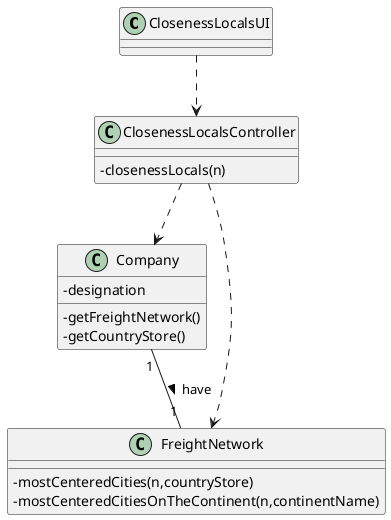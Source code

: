 @startuml
'https://plantuml.com/class-diagram

skinparam classAttributeIconSize 0



class ClosenessLocalsUI {}

class ClosenessLocalsController {
-closenessLocals(n)
}

class Company {
-designation
-getFreightNetwork()
-getCountryStore()
}

class FreightNetwork {
-mostCenteredCities(n,countryStore)
-mostCenteredCitiesOnTheContinent(n,continentName)
}



ClosenessLocalsUI ..> ClosenessLocalsController

ClosenessLocalsController ..> Company
ClosenessLocalsController ..> FreightNetwork

Company "1"--"1" FreightNetwork: have >


@enduml